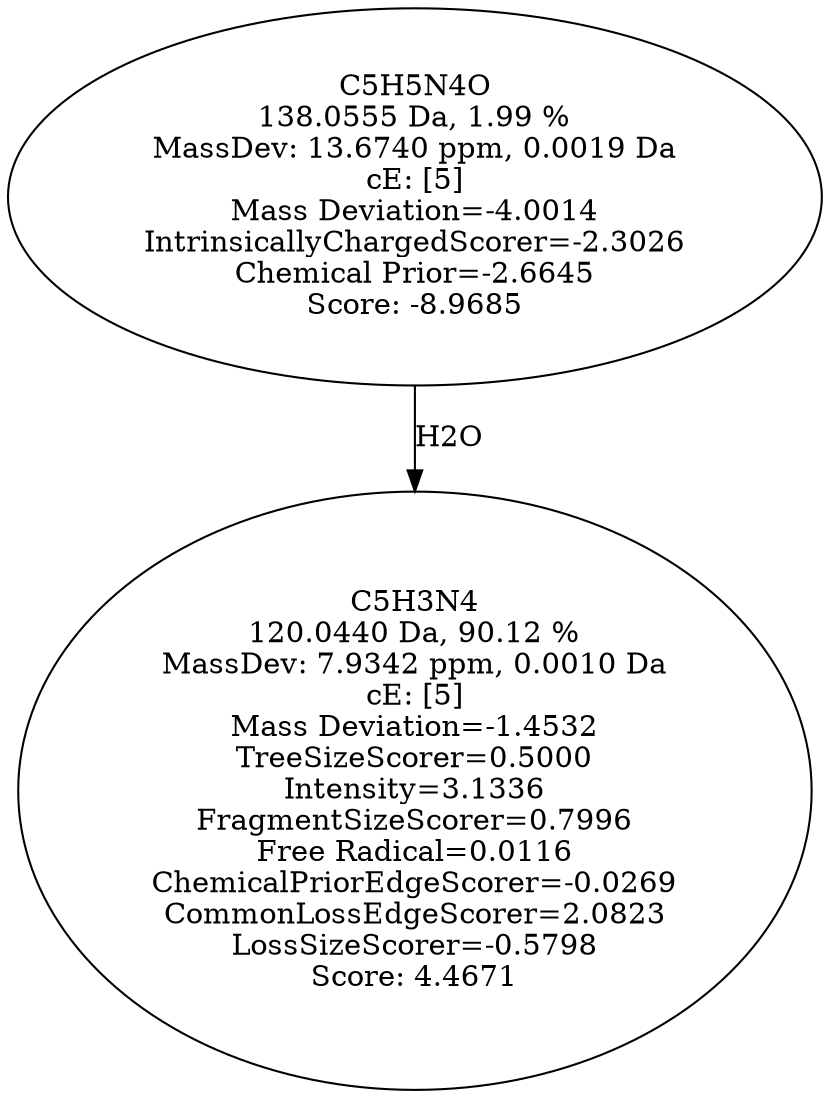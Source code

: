 strict digraph {
v1 [label="C5H3N4\n120.0440 Da, 90.12 %\nMassDev: 7.9342 ppm, 0.0010 Da\ncE: [5]\nMass Deviation=-1.4532\nTreeSizeScorer=0.5000\nIntensity=3.1336\nFragmentSizeScorer=0.7996\nFree Radical=0.0116\nChemicalPriorEdgeScorer=-0.0269\nCommonLossEdgeScorer=2.0823\nLossSizeScorer=-0.5798\nScore: 4.4671"];
v2 [label="C5H5N4O\n138.0555 Da, 1.99 %\nMassDev: 13.6740 ppm, 0.0019 Da\ncE: [5]\nMass Deviation=-4.0014\nIntrinsicallyChargedScorer=-2.3026\nChemical Prior=-2.6645\nScore: -8.9685"];
v2 -> v1 [label="H2O"];
}